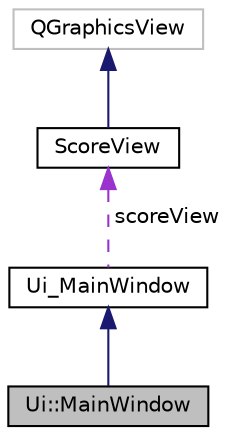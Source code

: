 digraph "Ui::MainWindow"
{
  edge [fontname="Helvetica",fontsize="10",labelfontname="Helvetica",labelfontsize="10"];
  node [fontname="Helvetica",fontsize="10",shape=record];
  Node1 [label="Ui::MainWindow",height=0.2,width=0.4,color="black", fillcolor="grey75", style="filled", fontcolor="black"];
  Node2 -> Node1 [dir="back",color="midnightblue",fontsize="10",style="solid"];
  Node2 [label="Ui_MainWindow",height=0.2,width=0.4,color="black", fillcolor="white", style="filled",URL="$class_ui___main_window.html"];
  Node3 -> Node2 [dir="back",color="darkorchid3",fontsize="10",style="dashed",label=" scoreView" ];
  Node3 [label="ScoreView",height=0.2,width=0.4,color="black", fillcolor="white", style="filled",URL="$class_score_view.html"];
  Node4 -> Node3 [dir="back",color="midnightblue",fontsize="10",style="solid"];
  Node4 [label="QGraphicsView",height=0.2,width=0.4,color="grey75", fillcolor="white", style="filled"];
}
